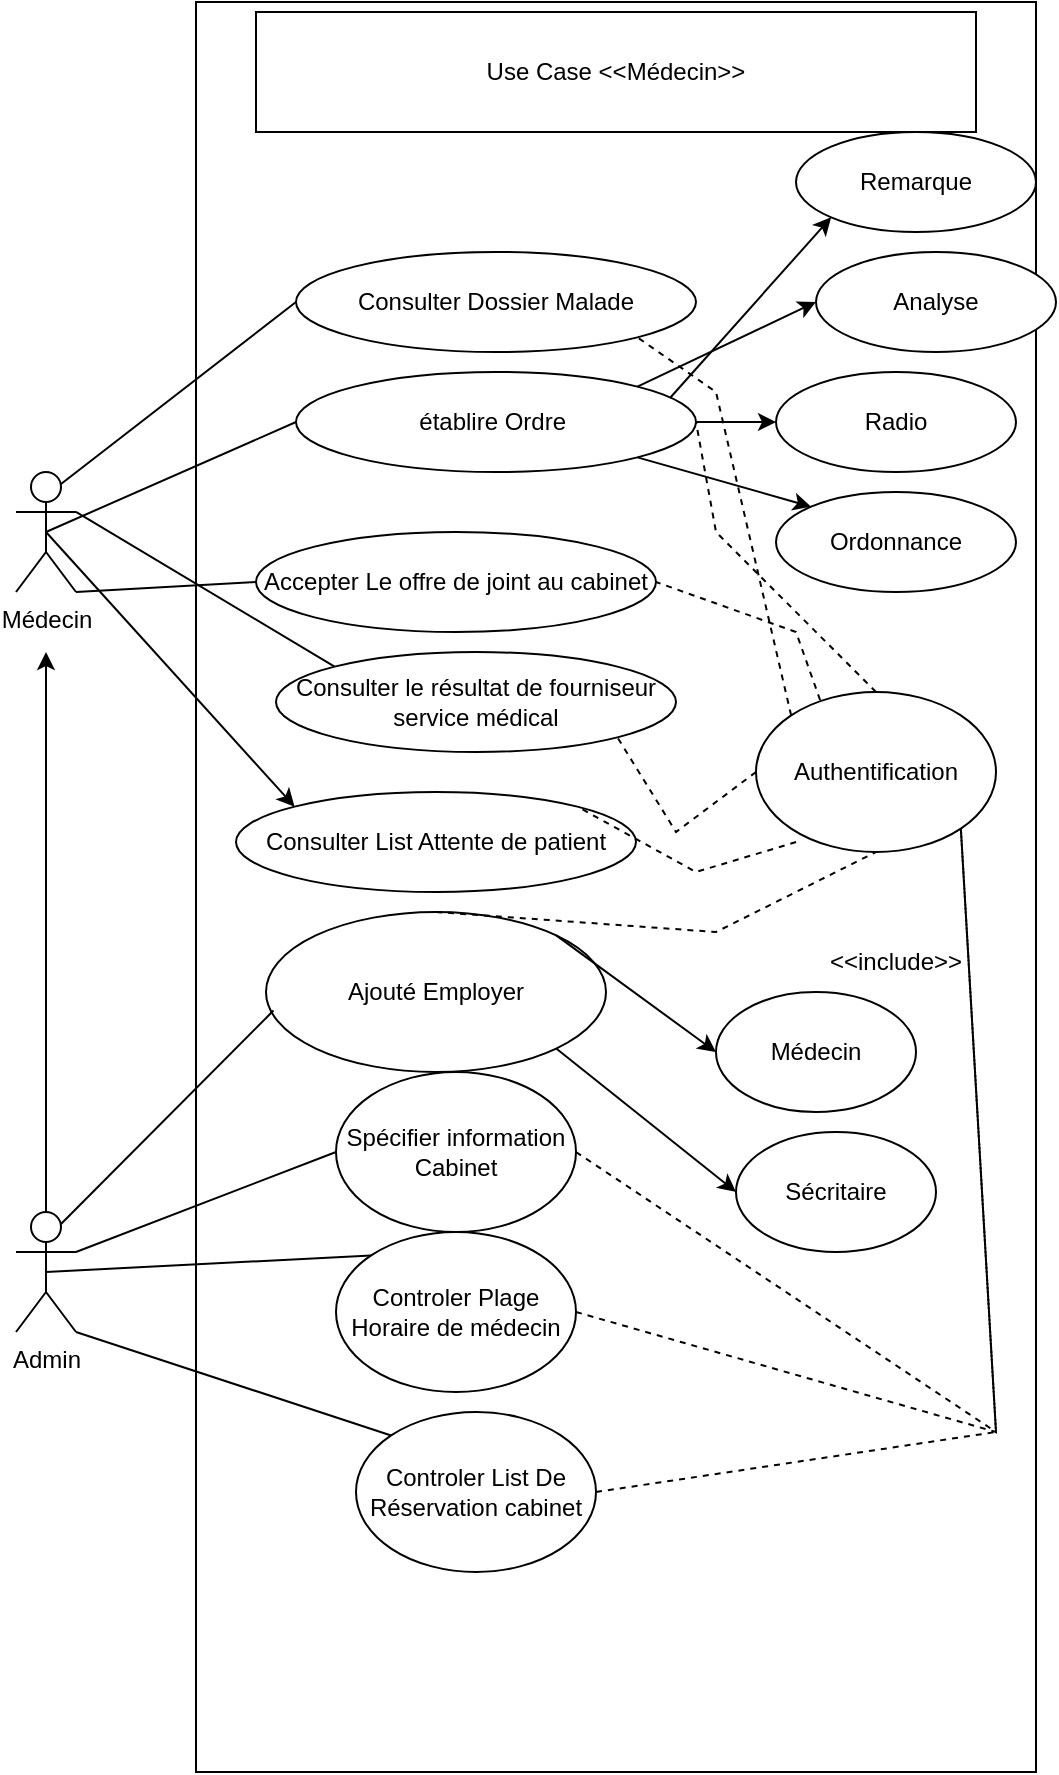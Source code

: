 <mxfile version="20.8.16" type="device"><diagram name="Page-1" id="jPoIvpymd-CKEti5hYN0"><mxGraphModel dx="864" dy="1335" grid="1" gridSize="10" guides="1" tooltips="1" connect="1" arrows="1" fold="1" page="1" pageScale="1" pageWidth="583" pageHeight="827" math="0" shadow="0"><root><mxCell id="0"/><mxCell id="1" parent="0"/><mxCell id="LK5Fl6o8ixqtHKnEaXYI-2" value="" style="rounded=0;whiteSpace=wrap;html=1;" parent="1" vertex="1"><mxGeometry x="130" y="-495" width="420" height="885" as="geometry"/></mxCell><mxCell id="LK5Fl6o8ixqtHKnEaXYI-3" value="Use Case &amp;lt;&amp;lt;Médecin&amp;gt;&amp;gt;" style="rounded=0;whiteSpace=wrap;html=1;" parent="1" vertex="1"><mxGeometry x="160" y="-490" width="360" height="60" as="geometry"/></mxCell><mxCell id="LK5Fl6o8ixqtHKnEaXYI-4" value="Médecin" style="shape=umlActor;verticalLabelPosition=bottom;verticalAlign=top;html=1;outlineConnect=0;" parent="1" vertex="1"><mxGeometry x="40" y="-260" width="30" height="60" as="geometry"/></mxCell><mxCell id="LK5Fl6o8ixqtHKnEaXYI-11" value="" style="endArrow=none;html=1;rounded=0;entryX=0;entryY=0.5;entryDx=0;entryDy=0;exitX=0.75;exitY=0.1;exitDx=0;exitDy=0;exitPerimeter=0;" parent="1" source="LK5Fl6o8ixqtHKnEaXYI-4" target="Umswxf17xyXYJKNJ6d6K-2" edge="1"><mxGeometry width="50" height="50" relative="1" as="geometry"><mxPoint x="70" y="-240" as="sourcePoint"/><mxPoint x="172.0" y="-330" as="targetPoint"/></mxGeometry></mxCell><mxCell id="LK5Fl6o8ixqtHKnEaXYI-12" value="" style="endArrow=none;html=1;rounded=0;exitX=0.5;exitY=0.5;exitDx=0;exitDy=0;exitPerimeter=0;entryX=0;entryY=0.5;entryDx=0;entryDy=0;" parent="1" source="LK5Fl6o8ixqtHKnEaXYI-4" target="Umswxf17xyXYJKNJ6d6K-3" edge="1"><mxGeometry width="50" height="50" relative="1" as="geometry"><mxPoint x="70" y="-220" as="sourcePoint"/><mxPoint x="180" y="-220" as="targetPoint"/></mxGeometry></mxCell><mxCell id="LK5Fl6o8ixqtHKnEaXYI-14" value="" style="endArrow=none;html=1;rounded=0;exitX=1;exitY=1;exitDx=0;exitDy=0;exitPerimeter=0;entryX=0;entryY=0.5;entryDx=0;entryDy=0;" parent="1" source="LK5Fl6o8ixqtHKnEaXYI-4" target="Umswxf17xyXYJKNJ6d6K-11" edge="1"><mxGeometry width="50" height="50" relative="1" as="geometry"><mxPoint x="80" y="-200" as="sourcePoint"/><mxPoint x="177.574" y="-156.213" as="targetPoint"/></mxGeometry></mxCell><mxCell id="LK5Fl6o8ixqtHKnEaXYI-18" value="" style="endArrow=none;html=1;rounded=0;exitX=0;exitY=0;exitDx=0;exitDy=0;entryX=1;entryY=0.333;entryDx=0;entryDy=0;entryPerimeter=0;" parent="1" source="Umswxf17xyXYJKNJ6d6K-13" target="LK5Fl6o8ixqtHKnEaXYI-4" edge="1"><mxGeometry width="50" height="50" relative="1" as="geometry"><mxPoint x="189.34" y="40.388" as="sourcePoint"/><mxPoint x="70" y="-170" as="targetPoint"/></mxGeometry></mxCell><mxCell id="Umswxf17xyXYJKNJ6d6K-1" value="Authentification" style="ellipse;whiteSpace=wrap;html=1;" parent="1" vertex="1"><mxGeometry x="410" y="-150" width="120" height="80" as="geometry"/></mxCell><mxCell id="Umswxf17xyXYJKNJ6d6K-2" value="Consulter Dossier Malade" style="ellipse;whiteSpace=wrap;html=1;" parent="1" vertex="1"><mxGeometry x="180" y="-370" width="200" height="50" as="geometry"/></mxCell><mxCell id="Umswxf17xyXYJKNJ6d6K-3" value="établire Ordre&amp;nbsp;" style="ellipse;whiteSpace=wrap;html=1;" parent="1" vertex="1"><mxGeometry x="180" y="-310" width="200" height="50" as="geometry"/></mxCell><mxCell id="Umswxf17xyXYJKNJ6d6K-4" value="Analyse" style="ellipse;whiteSpace=wrap;html=1;" parent="1" vertex="1"><mxGeometry x="440" y="-370" width="120" height="50" as="geometry"/></mxCell><mxCell id="Umswxf17xyXYJKNJ6d6K-5" value="Radio" style="ellipse;whiteSpace=wrap;html=1;" parent="1" vertex="1"><mxGeometry x="420" y="-310" width="120" height="50" as="geometry"/></mxCell><mxCell id="Umswxf17xyXYJKNJ6d6K-6" value="Ordonnance" style="ellipse;whiteSpace=wrap;html=1;" parent="1" vertex="1"><mxGeometry x="420" y="-250" width="120" height="50" as="geometry"/></mxCell><mxCell id="Umswxf17xyXYJKNJ6d6K-7" value="" style="endArrow=classic;html=1;rounded=0;exitX=1;exitY=0;exitDx=0;exitDy=0;entryX=0;entryY=0.5;entryDx=0;entryDy=0;" parent="1" source="Umswxf17xyXYJKNJ6d6K-3" target="Umswxf17xyXYJKNJ6d6K-4" edge="1"><mxGeometry width="50" height="50" relative="1" as="geometry"><mxPoint x="360" y="-300" as="sourcePoint"/><mxPoint x="410" y="-350" as="targetPoint"/></mxGeometry></mxCell><mxCell id="Umswxf17xyXYJKNJ6d6K-8" value="" style="endArrow=classic;html=1;rounded=0;exitX=1;exitY=0.5;exitDx=0;exitDy=0;entryX=0;entryY=0.5;entryDx=0;entryDy=0;" parent="1" source="Umswxf17xyXYJKNJ6d6K-3" target="Umswxf17xyXYJKNJ6d6K-5" edge="1"><mxGeometry width="50" height="50" relative="1" as="geometry"><mxPoint x="360.711" y="-292.678" as="sourcePoint"/><mxPoint x="420" y="-345" as="targetPoint"/></mxGeometry></mxCell><mxCell id="Umswxf17xyXYJKNJ6d6K-9" value="" style="endArrow=classic;html=1;rounded=0;exitX=1;exitY=1;exitDx=0;exitDy=0;entryX=0;entryY=0;entryDx=0;entryDy=0;" parent="1" source="Umswxf17xyXYJKNJ6d6K-3" target="Umswxf17xyXYJKNJ6d6K-6" edge="1"><mxGeometry width="50" height="50" relative="1" as="geometry"><mxPoint x="360.711" y="-292.678" as="sourcePoint"/><mxPoint x="420" y="-345" as="targetPoint"/></mxGeometry></mxCell><mxCell id="Umswxf17xyXYJKNJ6d6K-11" value="Accepter Le offre de joint au cabinet" style="ellipse;whiteSpace=wrap;html=1;" parent="1" vertex="1"><mxGeometry x="160" y="-230" width="200" height="50" as="geometry"/></mxCell><mxCell id="Umswxf17xyXYJKNJ6d6K-12" value="Consulter List Attente de patient" style="ellipse;whiteSpace=wrap;html=1;" parent="1" vertex="1"><mxGeometry x="150" y="-100" width="200" height="50" as="geometry"/></mxCell><mxCell id="Umswxf17xyXYJKNJ6d6K-13" value="Consulter le résultat de fourniseur service médical" style="ellipse;whiteSpace=wrap;html=1;" parent="1" vertex="1"><mxGeometry x="170" y="-170" width="200" height="50" as="geometry"/></mxCell><mxCell id="Umswxf17xyXYJKNJ6d6K-14" value="" style="endArrow=classic;html=1;rounded=0;entryX=0;entryY=0;entryDx=0;entryDy=0;exitX=0.5;exitY=0.5;exitDx=0;exitDy=0;exitPerimeter=0;" parent="1" source="LK5Fl6o8ixqtHKnEaXYI-4" target="Umswxf17xyXYJKNJ6d6K-12" edge="1"><mxGeometry width="50" height="50" relative="1" as="geometry"><mxPoint x="40" y="-205" as="sourcePoint"/><mxPoint x="90" y="-255" as="targetPoint"/></mxGeometry></mxCell><mxCell id="Umswxf17xyXYJKNJ6d6K-15" value="" style="endArrow=none;dashed=1;html=1;rounded=0;exitX=0;exitY=0;exitDx=0;exitDy=0;entryX=1;entryY=1;entryDx=0;entryDy=0;" parent="1" source="Umswxf17xyXYJKNJ6d6K-1" target="Umswxf17xyXYJKNJ6d6K-2" edge="1"><mxGeometry width="50" height="50" relative="1" as="geometry"><mxPoint x="340" y="-290" as="sourcePoint"/><mxPoint x="390" y="-340" as="targetPoint"/><Array as="points"><mxPoint x="390" y="-300"/></Array></mxGeometry></mxCell><mxCell id="Umswxf17xyXYJKNJ6d6K-16" value="" style="endArrow=none;dashed=1;html=1;rounded=0;exitX=0.5;exitY=0;exitDx=0;exitDy=0;entryX=1;entryY=0.5;entryDx=0;entryDy=0;" parent="1" source="Umswxf17xyXYJKNJ6d6K-1" target="Umswxf17xyXYJKNJ6d6K-3" edge="1"><mxGeometry width="50" height="50" relative="1" as="geometry"><mxPoint x="436.864" y="-110.964" as="sourcePoint"/><mxPoint x="370.001" y="-280.002" as="targetPoint"/><Array as="points"><mxPoint x="390" y="-230"/></Array></mxGeometry></mxCell><mxCell id="Umswxf17xyXYJKNJ6d6K-17" value="" style="endArrow=none;dashed=1;html=1;rounded=0;exitX=0;exitY=0.5;exitDx=0;exitDy=0;entryX=1;entryY=1;entryDx=0;entryDy=0;" parent="1" source="Umswxf17xyXYJKNJ6d6K-1" target="Umswxf17xyXYJKNJ6d6K-13" edge="1"><mxGeometry width="50" height="50" relative="1" as="geometry"><mxPoint x="437.574" y="-138.284" as="sourcePoint"/><mxPoint x="370.711" y="-307.322" as="targetPoint"/><Array as="points"><mxPoint x="370" y="-80"/></Array></mxGeometry></mxCell><mxCell id="Umswxf17xyXYJKNJ6d6K-18" value="" style="endArrow=none;dashed=1;html=1;rounded=0;exitX=0.167;exitY=0.938;exitDx=0;exitDy=0;entryX=1;entryY=0;entryDx=0;entryDy=0;exitPerimeter=0;" parent="1" source="Umswxf17xyXYJKNJ6d6K-1" target="Umswxf17xyXYJKNJ6d6K-12" edge="1"><mxGeometry width="50" height="50" relative="1" as="geometry"><mxPoint x="447.574" y="-128.284" as="sourcePoint"/><mxPoint x="380.711" y="-297.322" as="targetPoint"/><Array as="points"><mxPoint x="380" y="-60"/></Array></mxGeometry></mxCell><mxCell id="Umswxf17xyXYJKNJ6d6K-23" value="" style="endArrow=none;dashed=1;html=1;rounded=0;exitX=0.267;exitY=0.05;exitDx=0;exitDy=0;entryX=1;entryY=0.5;entryDx=0;entryDy=0;exitPerimeter=0;" parent="1" source="Umswxf17xyXYJKNJ6d6K-1" target="Umswxf17xyXYJKNJ6d6K-11" edge="1"><mxGeometry width="50" height="50" relative="1" as="geometry"><mxPoint x="410" y="-120" as="sourcePoint"/><mxPoint x="340.711" y="-77.322" as="targetPoint"/><Array as="points"><mxPoint x="430" y="-180"/></Array></mxGeometry></mxCell><mxCell id="Umswxf17xyXYJKNJ6d6K-24" value="Remarque" style="ellipse;whiteSpace=wrap;html=1;" parent="1" vertex="1"><mxGeometry x="430" y="-430" width="120" height="50" as="geometry"/></mxCell><mxCell id="Umswxf17xyXYJKNJ6d6K-26" value="" style="endArrow=classic;html=1;rounded=0;entryX=0;entryY=1;entryDx=0;entryDy=0;exitX=0.935;exitY=0.26;exitDx=0;exitDy=0;exitPerimeter=0;" parent="1" source="Umswxf17xyXYJKNJ6d6K-3" target="Umswxf17xyXYJKNJ6d6K-24" edge="1"><mxGeometry width="50" height="50" relative="1" as="geometry"><mxPoint x="380" y="-210" as="sourcePoint"/><mxPoint x="430" y="-260" as="targetPoint"/></mxGeometry></mxCell><mxCell id="JKoJ07QInQFn6GKxcb3u-1" value="Admin" style="shape=umlActor;verticalLabelPosition=bottom;verticalAlign=top;html=1;outlineConnect=0;" parent="1" vertex="1"><mxGeometry x="40" y="110" width="30" height="60" as="geometry"/></mxCell><mxCell id="JKoJ07QInQFn6GKxcb3u-2" value="" style="endArrow=classic;html=1;rounded=0;exitX=0.5;exitY=0;exitDx=0;exitDy=0;exitPerimeter=0;" parent="1" source="JKoJ07QInQFn6GKxcb3u-1" edge="1"><mxGeometry width="50" height="50" relative="1" as="geometry"><mxPoint x="60" y="50" as="sourcePoint"/><mxPoint x="55" y="-170" as="targetPoint"/></mxGeometry></mxCell><mxCell id="JKoJ07QInQFn6GKxcb3u-3" value="Ajouté Employer" style="ellipse;whiteSpace=wrap;html=1;" parent="1" vertex="1"><mxGeometry x="165" y="-40" width="170" height="80" as="geometry"/></mxCell><mxCell id="JKoJ07QInQFn6GKxcb3u-4" value="Sécritaire" style="ellipse;whiteSpace=wrap;html=1;" parent="1" vertex="1"><mxGeometry x="400" y="70" width="100" height="60" as="geometry"/></mxCell><mxCell id="JKoJ07QInQFn6GKxcb3u-5" value="Médecin" style="ellipse;whiteSpace=wrap;html=1;" parent="1" vertex="1"><mxGeometry x="390" width="100" height="60" as="geometry"/></mxCell><mxCell id="JKoJ07QInQFn6GKxcb3u-6" value="" style="endArrow=classic;html=1;rounded=0;entryX=0;entryY=0.5;entryDx=0;entryDy=0;exitX=1;exitY=0;exitDx=0;exitDy=0;" parent="1" source="JKoJ07QInQFn6GKxcb3u-3" target="JKoJ07QInQFn6GKxcb3u-5" edge="1"><mxGeometry width="50" height="50" relative="1" as="geometry"><mxPoint x="330" y="70" as="sourcePoint"/><mxPoint x="380" y="20" as="targetPoint"/></mxGeometry></mxCell><mxCell id="JKoJ07QInQFn6GKxcb3u-7" value="" style="endArrow=classic;html=1;rounded=0;entryX=0;entryY=0.5;entryDx=0;entryDy=0;exitX=1;exitY=1;exitDx=0;exitDy=0;" parent="1" source="JKoJ07QInQFn6GKxcb3u-3" target="JKoJ07QInQFn6GKxcb3u-4" edge="1"><mxGeometry width="50" height="50" relative="1" as="geometry"><mxPoint x="335.0" y="121.667" as="sourcePoint"/><mxPoint x="390.0" y="100" as="targetPoint"/></mxGeometry></mxCell><mxCell id="JKoJ07QInQFn6GKxcb3u-8" value="" style="endArrow=none;dashed=1;html=1;rounded=0;entryX=0.5;entryY=1;entryDx=0;entryDy=0;exitX=0.5;exitY=0;exitDx=0;exitDy=0;" parent="1" source="JKoJ07QInQFn6GKxcb3u-3" target="Umswxf17xyXYJKNJ6d6K-1" edge="1"><mxGeometry width="50" height="50" relative="1" as="geometry"><mxPoint x="310" y="70" as="sourcePoint"/><mxPoint x="360" y="20" as="targetPoint"/><Array as="points"><mxPoint x="390" y="-30"/></Array></mxGeometry></mxCell><mxCell id="JKoJ07QInQFn6GKxcb3u-9" value="Spécifier information Cabinet" style="ellipse;whiteSpace=wrap;html=1;" parent="1" vertex="1"><mxGeometry x="200" y="40" width="120" height="80" as="geometry"/></mxCell><mxCell id="JKoJ07QInQFn6GKxcb3u-10" value="Controler Plage Horaire de médecin" style="ellipse;whiteSpace=wrap;html=1;" parent="1" vertex="1"><mxGeometry x="200" y="120" width="120" height="80" as="geometry"/></mxCell><mxCell id="JKoJ07QInQFn6GKxcb3u-11" value="Controler List De Réservation cabinet" style="ellipse;whiteSpace=wrap;html=1;" parent="1" vertex="1"><mxGeometry x="210" y="210" width="120" height="80" as="geometry"/></mxCell><mxCell id="JKoJ07QInQFn6GKxcb3u-12" value="" style="endArrow=none;html=1;rounded=0;entryX=0;entryY=0.5;entryDx=0;entryDy=0;exitX=1;exitY=0.333;exitDx=0;exitDy=0;exitPerimeter=0;" parent="1" source="JKoJ07QInQFn6GKxcb3u-1" target="JKoJ07QInQFn6GKxcb3u-9" edge="1"><mxGeometry width="50" height="50" relative="1" as="geometry"><mxPoint x="80" y="125" as="sourcePoint"/><mxPoint x="130" y="75" as="targetPoint"/></mxGeometry></mxCell><mxCell id="JKoJ07QInQFn6GKxcb3u-13" value="" style="endArrow=none;html=1;rounded=0;entryX=0;entryY=0;entryDx=0;entryDy=0;exitX=0.5;exitY=0.5;exitDx=0;exitDy=0;exitPerimeter=0;" parent="1" source="JKoJ07QInQFn6GKxcb3u-1" target="JKoJ07QInQFn6GKxcb3u-10" edge="1"><mxGeometry width="50" height="50" relative="1" as="geometry"><mxPoint x="60.0" y="150" as="sourcePoint"/><mxPoint x="190.0" y="230" as="targetPoint"/></mxGeometry></mxCell><mxCell id="JKoJ07QInQFn6GKxcb3u-14" value="" style="endArrow=none;html=1;rounded=0;entryX=0;entryY=0;entryDx=0;entryDy=0;exitX=1;exitY=1;exitDx=0;exitDy=0;exitPerimeter=0;" parent="1" source="JKoJ07QInQFn6GKxcb3u-1" target="JKoJ07QInQFn6GKxcb3u-11" edge="1"><mxGeometry width="50" height="50" relative="1" as="geometry"><mxPoint x="50.0" y="190" as="sourcePoint"/><mxPoint x="180.0" y="270" as="targetPoint"/></mxGeometry></mxCell><mxCell id="JKoJ07QInQFn6GKxcb3u-15" value="" style="endArrow=none;dashed=1;html=1;rounded=0;exitX=1;exitY=0.5;exitDx=0;exitDy=0;entryX=1;entryY=1;entryDx=0;entryDy=0;" parent="1" source="JKoJ07QInQFn6GKxcb3u-9" target="Umswxf17xyXYJKNJ6d6K-1" edge="1"><mxGeometry width="50" height="50" relative="1" as="geometry"><mxPoint x="470" y="-50" as="sourcePoint"/><mxPoint x="520" y="-100" as="targetPoint"/><Array as="points"><mxPoint x="530" y="220"/></Array></mxGeometry></mxCell><mxCell id="JKoJ07QInQFn6GKxcb3u-16" value="" style="endArrow=none;dashed=1;html=1;rounded=0;exitX=1;exitY=0.5;exitDx=0;exitDy=0;entryX=1;entryY=1;entryDx=0;entryDy=0;" parent="1" source="JKoJ07QInQFn6GKxcb3u-10" target="Umswxf17xyXYJKNJ6d6K-1" edge="1"><mxGeometry width="50" height="50" relative="1" as="geometry"><mxPoint x="330.0" y="220" as="sourcePoint"/><mxPoint x="522.426" y="-71.716" as="targetPoint"/><Array as="points"><mxPoint x="530" y="220"/></Array></mxGeometry></mxCell><mxCell id="JKoJ07QInQFn6GKxcb3u-17" value="" style="endArrow=none;dashed=1;html=1;rounded=0;exitX=1;exitY=0.5;exitDx=0;exitDy=0;entryX=1;entryY=1;entryDx=0;entryDy=0;" parent="1" source="JKoJ07QInQFn6GKxcb3u-11" target="Umswxf17xyXYJKNJ6d6K-1" edge="1"><mxGeometry width="50" height="50" relative="1" as="geometry"><mxPoint x="340.0" y="230" as="sourcePoint"/><mxPoint x="532.426" y="-61.716" as="targetPoint"/><Array as="points"><mxPoint x="530" y="220"/></Array></mxGeometry></mxCell><mxCell id="JKoJ07QInQFn6GKxcb3u-18" value="&amp;lt;&amp;lt;include&amp;gt;&amp;gt;" style="text;html=1;strokeColor=none;fillColor=none;align=center;verticalAlign=middle;whiteSpace=wrap;rounded=0;" parent="1" vertex="1"><mxGeometry x="450" y="-30" width="60" height="30" as="geometry"/></mxCell><mxCell id="imkVvP8SwzR3pJDeH-o1-1" value="" style="endArrow=none;html=1;rounded=0;entryX=0.022;entryY=0.616;entryDx=0;entryDy=0;entryPerimeter=0;exitX=0.75;exitY=0.1;exitDx=0;exitDy=0;exitPerimeter=0;" parent="1" source="JKoJ07QInQFn6GKxcb3u-1" target="JKoJ07QInQFn6GKxcb3u-3" edge="1"><mxGeometry width="50" height="50" relative="1" as="geometry"><mxPoint x="70" y="110" as="sourcePoint"/><mxPoint x="120" y="60" as="targetPoint"/></mxGeometry></mxCell></root></mxGraphModel></diagram></mxfile>